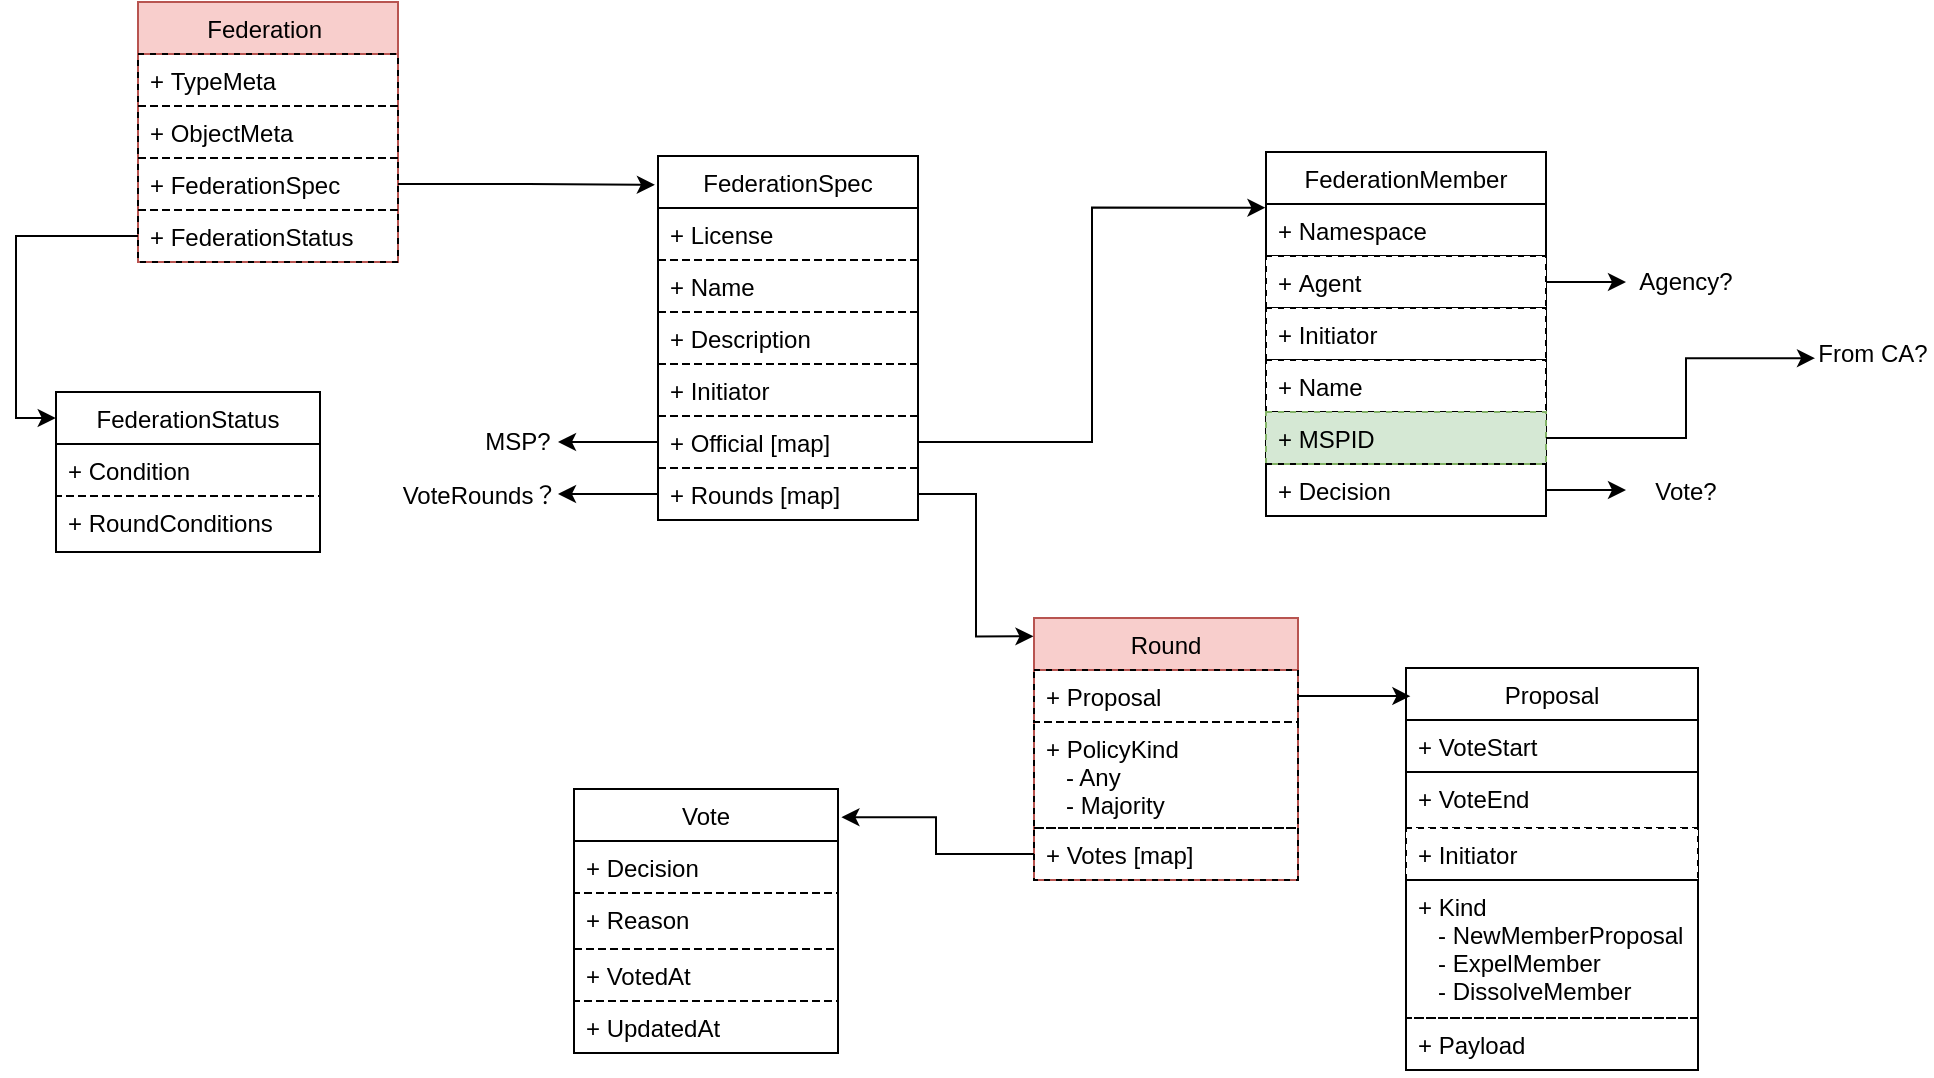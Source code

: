 <mxfile version="12.2.4" pages="1"><diagram id="K7MMtwXwDl5NfztKmLhr" name="Page-1"><mxGraphModel dx="1445" dy="545" grid="0" gridSize="10" guides="1" tooltips="1" connect="0" arrows="1" fold="1" page="0" pageScale="1" pageWidth="827" pageHeight="1169" background="none" math="0" shadow="0"><root><mxCell id="0"/><mxCell id="1" parent="0"/><mxCell id="13" value="FederationSpec" style="swimlane;fontStyle=0;childLayout=stackLayout;horizontal=1;startSize=26;fillColor=none;horizontalStack=0;resizeParent=1;resizeParentMax=0;resizeLast=0;collapsible=1;marginBottom=0;rounded=0;shadow=0;comic=0;swimlaneLine=1;glass=0;swimlaneFillColor=none;" parent="1" vertex="1"><mxGeometry x="110" y="91" width="130" height="182" as="geometry"><mxRectangle x="110" y="120" width="90" height="26" as="alternateBounds"/></mxGeometry></mxCell><mxCell id="14" value="+ License" style="text;strokeColor=#000000;fillColor=none;align=left;verticalAlign=top;spacingLeft=4;spacingRight=4;overflow=hidden;rotatable=0;points=[[0,0.5],[1,0.5]];portConstraint=eastwest;dashed=1;rounded=0;glass=0;" parent="13" vertex="1"><mxGeometry y="26" width="130" height="26" as="geometry"/></mxCell><mxCell id="15" value="+ Name" style="text;strokeColor=#000000;fillColor=none;align=left;verticalAlign=top;spacingLeft=4;spacingRight=4;overflow=hidden;rotatable=0;points=[[0,0.5],[1,0.5]];portConstraint=eastwest;dashed=1;rounded=0;glass=0;" parent="13" vertex="1"><mxGeometry y="52" width="130" height="26" as="geometry"/></mxCell><mxCell id="16" value="+ Description" style="text;strokeColor=#000000;fillColor=none;align=left;verticalAlign=top;spacingLeft=4;spacingRight=4;overflow=hidden;rotatable=0;points=[[0,0.5],[1,0.5]];portConstraint=eastwest;rounded=0;dashed=1;glass=0;" parent="13" vertex="1"><mxGeometry y="78" width="130" height="26" as="geometry"/></mxCell><mxCell id="23" value="+ Initiator" style="text;strokeColor=#000000;fillColor=none;align=left;verticalAlign=top;spacingLeft=4;spacingRight=4;overflow=hidden;rotatable=0;points=[[0,0.5],[1,0.5]];portConstraint=eastwest;rounded=0;dashed=1;glass=0;" parent="13" vertex="1"><mxGeometry y="104" width="130" height="26" as="geometry"/></mxCell><mxCell id="25" value="+ Official [map]" style="text;strokeColor=#000000;fillColor=none;align=left;verticalAlign=top;spacingLeft=4;spacingRight=4;overflow=hidden;rotatable=0;points=[[0,0.5],[1,0.5]];portConstraint=eastwest;rounded=0;dashed=1;glass=0;" parent="13" vertex="1"><mxGeometry y="130" width="130" height="26" as="geometry"/></mxCell><mxCell id="24" value="+ Rounds [map]" style="text;strokeColor=#000000;fillColor=none;align=left;verticalAlign=top;spacingLeft=4;spacingRight=4;overflow=hidden;rotatable=0;points=[[0,0.5],[1,0.5]];portConstraint=eastwest;rounded=0;dashed=1;glass=0;" parent="13" vertex="1"><mxGeometry y="156" width="130" height="26" as="geometry"/></mxCell><mxCell id="17" value="FederationMember" style="swimlane;fontStyle=0;childLayout=stackLayout;horizontal=1;startSize=26;fillColor=none;horizontalStack=0;resizeParent=1;resizeParentMax=0;resizeLast=0;collapsible=1;marginBottom=0;rounded=0;shadow=0;comic=0;" parent="1" vertex="1"><mxGeometry x="414" y="89" width="140" height="182" as="geometry"/></mxCell><mxCell id="18" value="+ Namespace" style="text;strokeColor=#000000;fillColor=none;align=left;verticalAlign=top;spacingLeft=4;spacingRight=4;overflow=hidden;rotatable=0;points=[[0,0.5],[1,0.5]];portConstraint=eastwest;dashed=1;rounded=0;gradientColor=none;" parent="17" vertex="1"><mxGeometry y="26" width="140" height="26" as="geometry"/></mxCell><mxCell id="19" value="+ Agent" style="text;strokeColor=#000000;fillColor=#ffffff;align=left;verticalAlign=top;spacingLeft=4;spacingRight=4;overflow=hidden;rotatable=0;points=[[0,0.5],[1,0.5]];portConstraint=eastwest;dashed=1;gradientColor=none;rounded=0;" parent="17" vertex="1"><mxGeometry y="52" width="140" height="26" as="geometry"/></mxCell><mxCell id="20" value="+ Initiator" style="text;strokeColor=#000000;fillColor=#ffffff;align=left;verticalAlign=top;spacingLeft=4;spacingRight=4;overflow=hidden;rotatable=0;points=[[0,0.5],[1,0.5]];portConstraint=eastwest;rounded=0;dashed=1;gradientColor=none;" parent="17" vertex="1"><mxGeometry y="78" width="140" height="26" as="geometry"/></mxCell><mxCell id="33" value="+ Name" style="text;strokeColor=#000000;fillColor=#ffffff;align=left;verticalAlign=top;spacingLeft=4;spacingRight=4;overflow=hidden;rotatable=0;points=[[0,0.5],[1,0.5]];portConstraint=eastwest;rounded=0;dashed=1;gradientColor=none;" parent="17" vertex="1"><mxGeometry y="104" width="140" height="26" as="geometry"/></mxCell><mxCell id="34" value="+ MSPID" style="text;strokeColor=#82b366;fillColor=#d5e8d4;align=left;verticalAlign=top;spacingLeft=4;spacingRight=4;overflow=hidden;rotatable=0;points=[[0,0.5],[1,0.5]];portConstraint=eastwest;rounded=0;dashed=1;" parent="17" vertex="1"><mxGeometry y="130" width="140" height="26" as="geometry"/></mxCell><mxCell id="35" value="+ Decision" style="text;strokeColor=#000000;fillColor=none;align=left;verticalAlign=top;spacingLeft=4;spacingRight=4;overflow=hidden;rotatable=0;points=[[0,0.5],[1,0.5]];portConstraint=eastwest;rounded=0;dashed=1;gradientColor=none;" parent="17" vertex="1"><mxGeometry y="156" width="140" height="26" as="geometry"/></mxCell><mxCell id="26" style="edgeStyle=orthogonalEdgeStyle;rounded=0;orthogonalLoop=1;jettySize=auto;html=1;exitX=0;exitY=0.5;exitDx=0;exitDy=0;entryX=1;entryY=0.5;entryDx=0;entryDy=0;" parent="1" source="25" target="27" edge="1"><mxGeometry relative="1" as="geometry"><mxPoint x="60" y="234" as="targetPoint"/></mxGeometry></mxCell><mxCell id="27" value="MSP?" style="text;html=1;strokeColor=none;fillColor=none;align=center;verticalAlign=middle;whiteSpace=wrap;rounded=0;shadow=0;glass=0;comic=0;" parent="1" vertex="1"><mxGeometry x="20" y="224" width="40" height="20" as="geometry"/></mxCell><mxCell id="28" style="edgeStyle=orthogonalEdgeStyle;rounded=0;orthogonalLoop=1;jettySize=auto;html=1;exitX=0;exitY=0.5;exitDx=0;exitDy=0;" parent="1" source="24" edge="1"><mxGeometry relative="1" as="geometry"><mxPoint x="60" y="259.966" as="targetPoint"/></mxGeometry></mxCell><mxCell id="29" value="VoteRounds？" style="text;html=1;strokeColor=none;fillColor=none;align=center;verticalAlign=middle;whiteSpace=wrap;rounded=0;shadow=0;glass=0;comic=0;" parent="1" vertex="1"><mxGeometry x="1" y="251" width="40" height="20" as="geometry"/></mxCell><mxCell id="30" style="edgeStyle=orthogonalEdgeStyle;rounded=0;orthogonalLoop=1;jettySize=auto;html=1;exitX=1;exitY=0.5;exitDx=0;exitDy=0;entryX=-0.002;entryY=0.153;entryDx=0;entryDy=0;entryPerimeter=0;" parent="1" source="25" target="17" edge="1"><mxGeometry relative="1" as="geometry"/></mxCell><mxCell id="31" style="edgeStyle=orthogonalEdgeStyle;rounded=0;orthogonalLoop=1;jettySize=auto;html=1;exitX=1;exitY=0.5;exitDx=0;exitDy=0;" parent="1" source="19" edge="1"><mxGeometry relative="1" as="geometry"><mxPoint x="594" y="154" as="targetPoint"/></mxGeometry></mxCell><mxCell id="32" value="Agency?" style="text;html=1;strokeColor=none;fillColor=none;align=center;verticalAlign=middle;whiteSpace=wrap;rounded=0;shadow=0;glass=0;comic=0;" parent="1" vertex="1"><mxGeometry x="604" y="144" width="40" height="20" as="geometry"/></mxCell><mxCell id="36" style="edgeStyle=orthogonalEdgeStyle;rounded=0;orthogonalLoop=1;jettySize=auto;html=1;exitX=1;exitY=0.5;exitDx=0;exitDy=0;" parent="1" source="35" edge="1"><mxGeometry relative="1" as="geometry"><mxPoint x="594" y="258" as="targetPoint"/></mxGeometry></mxCell><mxCell id="37" value="Vote?" style="text;html=1;strokeColor=none;fillColor=none;align=center;verticalAlign=middle;whiteSpace=wrap;rounded=0;shadow=0;glass=0;comic=0;" parent="1" vertex="1"><mxGeometry x="604" y="249" width="40" height="20" as="geometry"/></mxCell><mxCell id="38" value="Round" style="swimlane;fontStyle=0;childLayout=stackLayout;horizontal=1;startSize=26;fillColor=#f8cecc;horizontalStack=0;resizeParent=1;resizeParentMax=0;resizeLast=0;collapsible=1;marginBottom=0;rounded=0;shadow=0;comic=0;swimlaneLine=1;glass=0;swimlaneFillColor=none;strokeColor=#b85450;" parent="1" vertex="1"><mxGeometry x="298" y="322" width="132" height="131" as="geometry"><mxRectangle x="110" y="120" width="90" height="26" as="alternateBounds"/></mxGeometry></mxCell><mxCell id="39" value="+ Proposal" style="text;strokeColor=#000000;fillColor=none;align=left;verticalAlign=top;spacingLeft=4;spacingRight=4;overflow=hidden;rotatable=0;points=[[0,0.5],[1,0.5]];portConstraint=eastwest;dashed=1;rounded=0;glass=0;" parent="38" vertex="1"><mxGeometry y="26" width="132" height="26" as="geometry"/></mxCell><mxCell id="40" value="+ PolicyKind&#10;   - Any&#10;   - Majority&#10;" style="text;strokeColor=#000000;fillColor=none;align=left;verticalAlign=top;spacingLeft=4;spacingRight=4;overflow=hidden;rotatable=0;points=[[0,0.5],[1,0.5]];portConstraint=eastwest;dashed=1;rounded=0;glass=0;" parent="38" vertex="1"><mxGeometry y="52" width="132" height="53" as="geometry"/></mxCell><mxCell id="41" value="+ Votes [map]" style="text;strokeColor=#000000;fillColor=none;align=left;verticalAlign=top;spacingLeft=4;spacingRight=4;overflow=hidden;rotatable=0;points=[[0,0.5],[1,0.5]];portConstraint=eastwest;rounded=0;dashed=1;glass=0;" parent="38" vertex="1"><mxGeometry y="105" width="132" height="26" as="geometry"/></mxCell><mxCell id="45" style="edgeStyle=orthogonalEdgeStyle;rounded=0;orthogonalLoop=1;jettySize=auto;html=1;entryX=-0.002;entryY=0.07;entryDx=0;entryDy=0;entryPerimeter=0;" parent="1" source="24" target="38" edge="1"><mxGeometry relative="1" as="geometry"/></mxCell><mxCell id="46" value="Proposal" style="swimlane;fontStyle=0;childLayout=stackLayout;horizontal=1;startSize=26;fillColor=none;horizontalStack=0;resizeParent=1;resizeParentMax=0;resizeLast=0;collapsible=1;marginBottom=0;rounded=0;shadow=0;comic=0;swimlaneLine=1;glass=0;swimlaneFillColor=none;" parent="1" vertex="1"><mxGeometry x="484" y="347" width="146" height="201" as="geometry"><mxRectangle x="110" y="120" width="90" height="26" as="alternateBounds"/></mxGeometry></mxCell><mxCell id="47" value="+ VoteStart" style="text;strokeColor=#000000;fillColor=none;align=left;verticalAlign=top;spacingLeft=4;spacingRight=4;overflow=hidden;rotatable=0;points=[[0,0.5],[1,0.5]];portConstraint=eastwest;dashed=1;rounded=0;glass=0;" parent="46" vertex="1"><mxGeometry y="26" width="146" height="26" as="geometry"/></mxCell><mxCell id="48" value="+ VoteEnd" style="text;strokeColor=#000000;fillColor=none;align=left;verticalAlign=top;spacingLeft=4;spacingRight=4;overflow=hidden;rotatable=0;points=[[0,0.5],[1,0.5]];portConstraint=eastwest;dashed=1;rounded=0;glass=0;" parent="46" vertex="1"><mxGeometry y="52" width="146" height="28" as="geometry"/></mxCell><mxCell id="49" value="+ Initiator" style="text;strokeColor=#000000;fillColor=#ffffff;align=left;verticalAlign=top;spacingLeft=4;spacingRight=4;overflow=hidden;rotatable=0;points=[[0,0.5],[1,0.5]];portConstraint=eastwest;rounded=0;dashed=1;glass=0;" parent="46" vertex="1"><mxGeometry y="80" width="146" height="26" as="geometry"/></mxCell><mxCell id="50" value="+ Kind&#10;   - NewMemberProposal&#10;   - ExpelMember&#10;   - DissolveMember&#10;" style="text;strokeColor=#000000;fillColor=none;align=left;verticalAlign=top;spacingLeft=4;spacingRight=4;overflow=hidden;rotatable=0;points=[[0,0.5],[1,0.5]];portConstraint=eastwest;rounded=0;dashed=1;glass=0;" parent="46" vertex="1"><mxGeometry y="106" width="146" height="69" as="geometry"/></mxCell><mxCell id="51" value="+ Payload&#10;" style="text;strokeColor=#000000;fillColor=none;align=left;verticalAlign=top;spacingLeft=4;spacingRight=4;overflow=hidden;rotatable=0;points=[[0,0.5],[1,0.5]];portConstraint=eastwest;rounded=0;dashed=1;glass=0;" parent="46" vertex="1"><mxGeometry y="175" width="146" height="26" as="geometry"/></mxCell><mxCell id="52" style="edgeStyle=orthogonalEdgeStyle;rounded=0;orthogonalLoop=1;jettySize=auto;html=1;entryX=0.015;entryY=0.07;entryDx=0;entryDy=0;entryPerimeter=0;" parent="1" source="39" target="46" edge="1"><mxGeometry relative="1" as="geometry"/></mxCell><mxCell id="53" value="Vote" style="swimlane;fontStyle=0;childLayout=stackLayout;horizontal=1;startSize=26;fillColor=none;horizontalStack=0;resizeParent=1;resizeParentMax=0;resizeLast=0;collapsible=1;marginBottom=0;rounded=0;shadow=0;comic=0;swimlaneLine=1;glass=0;swimlaneFillColor=none;" parent="1" vertex="1"><mxGeometry x="68" y="407.5" width="132" height="132" as="geometry"><mxRectangle x="110" y="120" width="90" height="26" as="alternateBounds"/></mxGeometry></mxCell><mxCell id="54" value="+ Decision" style="text;strokeColor=#000000;fillColor=none;align=left;verticalAlign=top;spacingLeft=4;spacingRight=4;overflow=hidden;rotatable=0;points=[[0,0.5],[1,0.5]];portConstraint=eastwest;dashed=1;rounded=0;glass=0;" parent="53" vertex="1"><mxGeometry y="26" width="132" height="26" as="geometry"/></mxCell><mxCell id="55" value="+ Reason" style="text;strokeColor=#000000;fillColor=none;align=left;verticalAlign=top;spacingLeft=4;spacingRight=4;overflow=hidden;rotatable=0;points=[[0,0.5],[1,0.5]];portConstraint=eastwest;dashed=1;rounded=0;glass=0;" parent="53" vertex="1"><mxGeometry y="52" width="132" height="28" as="geometry"/></mxCell><mxCell id="56" value="+ VotedAt" style="text;strokeColor=#000000;fillColor=none;align=left;verticalAlign=top;spacingLeft=4;spacingRight=4;overflow=hidden;rotatable=0;points=[[0,0.5],[1,0.5]];portConstraint=eastwest;rounded=0;dashed=1;glass=0;" parent="53" vertex="1"><mxGeometry y="80" width="132" height="26" as="geometry"/></mxCell><mxCell id="57" value="+ UpdatedAt" style="text;strokeColor=#000000;fillColor=none;align=left;verticalAlign=top;spacingLeft=4;spacingRight=4;overflow=hidden;rotatable=0;points=[[0,0.5],[1,0.5]];portConstraint=eastwest;rounded=0;dashed=1;glass=0;" parent="53" vertex="1"><mxGeometry y="106" width="132" height="26" as="geometry"/></mxCell><mxCell id="58" value="Federation " style="swimlane;fontStyle=0;childLayout=stackLayout;horizontal=1;startSize=26;fillColor=#f8cecc;horizontalStack=0;resizeParent=1;resizeParentMax=0;resizeLast=0;collapsible=1;marginBottom=0;rounded=0;shadow=0;comic=0;swimlaneLine=1;glass=0;swimlaneFillColor=none;strokeColor=#b85450;" parent="1" vertex="1"><mxGeometry x="-150" y="14" width="130" height="130" as="geometry"><mxRectangle x="110" y="120" width="90" height="26" as="alternateBounds"/></mxGeometry></mxCell><mxCell id="59" value="+ TypeMeta" style="text;strokeColor=#000000;fillColor=none;align=left;verticalAlign=top;spacingLeft=4;spacingRight=4;overflow=hidden;rotatable=0;points=[[0,0.5],[1,0.5]];portConstraint=eastwest;dashed=1;rounded=0;glass=0;" parent="58" vertex="1"><mxGeometry y="26" width="130" height="26" as="geometry"/></mxCell><mxCell id="60" value="+ ObjectMeta" style="text;strokeColor=#000000;fillColor=none;align=left;verticalAlign=top;spacingLeft=4;spacingRight=4;overflow=hidden;rotatable=0;points=[[0,0.5],[1,0.5]];portConstraint=eastwest;dashed=1;rounded=0;glass=0;" parent="58" vertex="1"><mxGeometry y="52" width="130" height="26" as="geometry"/></mxCell><mxCell id="61" value="+ FederationSpec" style="text;strokeColor=#000000;fillColor=none;align=left;verticalAlign=top;spacingLeft=4;spacingRight=4;overflow=hidden;rotatable=0;points=[[0,0.5],[1,0.5]];portConstraint=eastwest;rounded=0;dashed=1;glass=0;" parent="58" vertex="1"><mxGeometry y="78" width="130" height="26" as="geometry"/></mxCell><mxCell id="62" value="+ FederationStatus" style="text;strokeColor=#000000;fillColor=none;align=left;verticalAlign=top;spacingLeft=4;spacingRight=4;overflow=hidden;rotatable=0;points=[[0,0.5],[1,0.5]];portConstraint=eastwest;rounded=0;dashed=1;glass=0;" parent="58" vertex="1"><mxGeometry y="104" width="130" height="26" as="geometry"/></mxCell><mxCell id="65" style="edgeStyle=orthogonalEdgeStyle;rounded=0;orthogonalLoop=1;jettySize=auto;html=1;entryX=-0.012;entryY=0.079;entryDx=0;entryDy=0;entryPerimeter=0;" parent="1" source="61" target="13" edge="1"><mxGeometry relative="1" as="geometry"/></mxCell><mxCell id="66" value="FederationStatus" style="swimlane;fontStyle=0;childLayout=stackLayout;horizontal=1;startSize=26;fillColor=none;horizontalStack=0;resizeParent=1;resizeParentMax=0;resizeLast=0;collapsible=1;marginBottom=0;rounded=0;shadow=0;comic=0;swimlaneLine=1;glass=0;swimlaneFillColor=none;" parent="1" vertex="1"><mxGeometry x="-191" y="209" width="132" height="80" as="geometry"><mxRectangle x="110" y="120" width="90" height="26" as="alternateBounds"/></mxGeometry></mxCell><mxCell id="67" value="+ Condition" style="text;strokeColor=#000000;fillColor=none;align=left;verticalAlign=top;spacingLeft=4;spacingRight=4;overflow=hidden;rotatable=0;points=[[0,0.5],[1,0.5]];portConstraint=eastwest;dashed=1;rounded=0;glass=0;" parent="66" vertex="1"><mxGeometry y="26" width="132" height="26" as="geometry"/></mxCell><mxCell id="68" value="+ RoundConditions" style="text;strokeColor=#000000;fillColor=none;align=left;verticalAlign=top;spacingLeft=4;spacingRight=4;overflow=hidden;rotatable=0;points=[[0,0.5],[1,0.5]];portConstraint=eastwest;dashed=1;rounded=0;glass=0;" parent="66" vertex="1"><mxGeometry y="52" width="132" height="28" as="geometry"/></mxCell><mxCell id="71" style="edgeStyle=orthogonalEdgeStyle;rounded=0;orthogonalLoop=1;jettySize=auto;html=1;entryX=-0.001;entryY=0.163;entryDx=0;entryDy=0;entryPerimeter=0;" parent="1" source="62" target="66" edge="1"><mxGeometry relative="1" as="geometry"/></mxCell><mxCell id="72" style="edgeStyle=orthogonalEdgeStyle;rounded=0;orthogonalLoop=1;jettySize=auto;html=1;entryX=1.013;entryY=0.107;entryDx=0;entryDy=0;entryPerimeter=0;" parent="1" source="41" target="53" edge="1"><mxGeometry relative="1" as="geometry"/></mxCell><mxCell id="76" style="edgeStyle=orthogonalEdgeStyle;rounded=0;orthogonalLoop=1;jettySize=auto;html=1;" parent="1" source="34" edge="1"><mxGeometry relative="1" as="geometry"><mxPoint x="688.503" y="192.086" as="targetPoint"/><Array as="points"><mxPoint x="624" y="232"/><mxPoint x="624" y="192"/></Array></mxGeometry></mxCell><mxCell id="77" value="From CA?" style="text;html=1;strokeColor=none;fillColor=none;align=center;verticalAlign=middle;whiteSpace=wrap;rounded=0;shadow=0;glass=0;comic=0;" parent="1" vertex="1"><mxGeometry x="688" y="180" width="59" height="20" as="geometry"/></mxCell></root></mxGraphModel></diagram></mxfile>